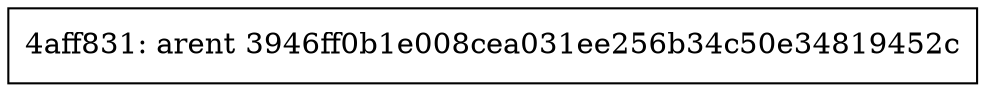 digraph wyaglog{
  node[shape=rect]
  c_4aff831ff8eadc3469d0b9c7655db6419fc116b3 [label="4aff831: arent 3946ff0b1e008cea031ee256b34c50e34819452c"]
}
